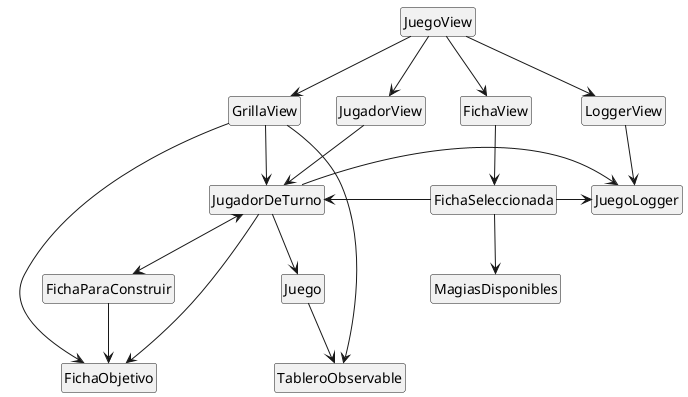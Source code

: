 @startuml
class JuegoView

JuegoView --> JugadorView
JuegoView --> FichaView
JuegoView --> GrillaView
JuegoView --> LoggerView

JugadorView --> JugadorDeTurno
FichaView --> FichaSeleccionada
GrillaView --> TableroObservable
GrillaView --> FichaObjetivo
GrillaView -> JugadorDeTurno
LoggerView --> JuegoLogger

JugadorDeTurno -> JuegoLogger
JugadorDeTurno <- FichaSeleccionada
JugadorDeTurno --> FichaObjetivo
FichaSeleccionada -> JuegoLogger
FichaSeleccionada --> MagiasDisponibles


JugadorDeTurno <--> FichaParaConstruir
JugadorDeTurno --> Juego

Juego --> TableroObservable
FichaParaConstruir --> FichaObjetivo

hide members
hide circle
hide methods

@enduml
